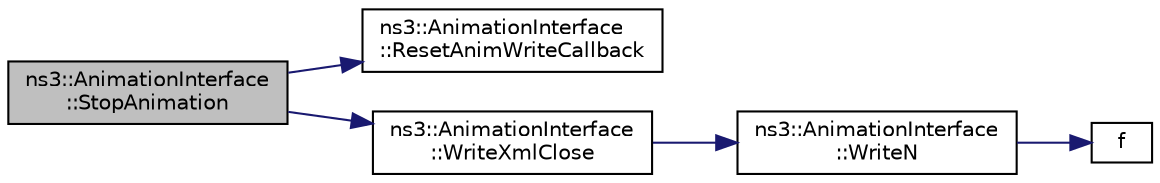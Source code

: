 digraph "ns3::AnimationInterface::StopAnimation"
{
 // LATEX_PDF_SIZE
  edge [fontname="Helvetica",fontsize="10",labelfontname="Helvetica",labelfontsize="10"];
  node [fontname="Helvetica",fontsize="10",shape=record];
  rankdir="LR";
  Node1 [label="ns3::AnimationInterface\l::StopAnimation",height=0.2,width=0.4,color="black", fillcolor="grey75", style="filled", fontcolor="black",tooltip="Stop animation function."];
  Node1 -> Node2 [color="midnightblue",fontsize="10",style="solid",fontname="Helvetica"];
  Node2 [label="ns3::AnimationInterface\l::ResetAnimWriteCallback",height=0.2,width=0.4,color="black", fillcolor="white", style="filled",URL="$classns3_1_1_animation_interface.html#aa8b2a29ca7065ed85455f5ee04a83460",tooltip="Reset the write callback function."];
  Node1 -> Node3 [color="midnightblue",fontsize="10",style="solid",fontname="Helvetica"];
  Node3 [label="ns3::AnimationInterface\l::WriteXmlClose",height=0.2,width=0.4,color="black", fillcolor="white", style="filled",URL="$classns3_1_1_animation_interface.html#a98e7178a68a9d19f62eaf118b48cf545",tooltip="Write XML close function."];
  Node3 -> Node4 [color="midnightblue",fontsize="10",style="solid",fontname="Helvetica"];
  Node4 [label="ns3::AnimationInterface\l::WriteN",height=0.2,width=0.4,color="black", fillcolor="white", style="filled",URL="$classns3_1_1_animation_interface.html#a4cdd131c35733674773098d094f30066",tooltip="WriteN function."];
  Node4 -> Node5 [color="midnightblue",fontsize="10",style="solid",fontname="Helvetica"];
  Node5 [label="f",height=0.2,width=0.4,color="black", fillcolor="white", style="filled",URL="$80211b_8c.html#ae7ffc1a8f84fa47a0812b2f2b9627132",tooltip=" "];
}
